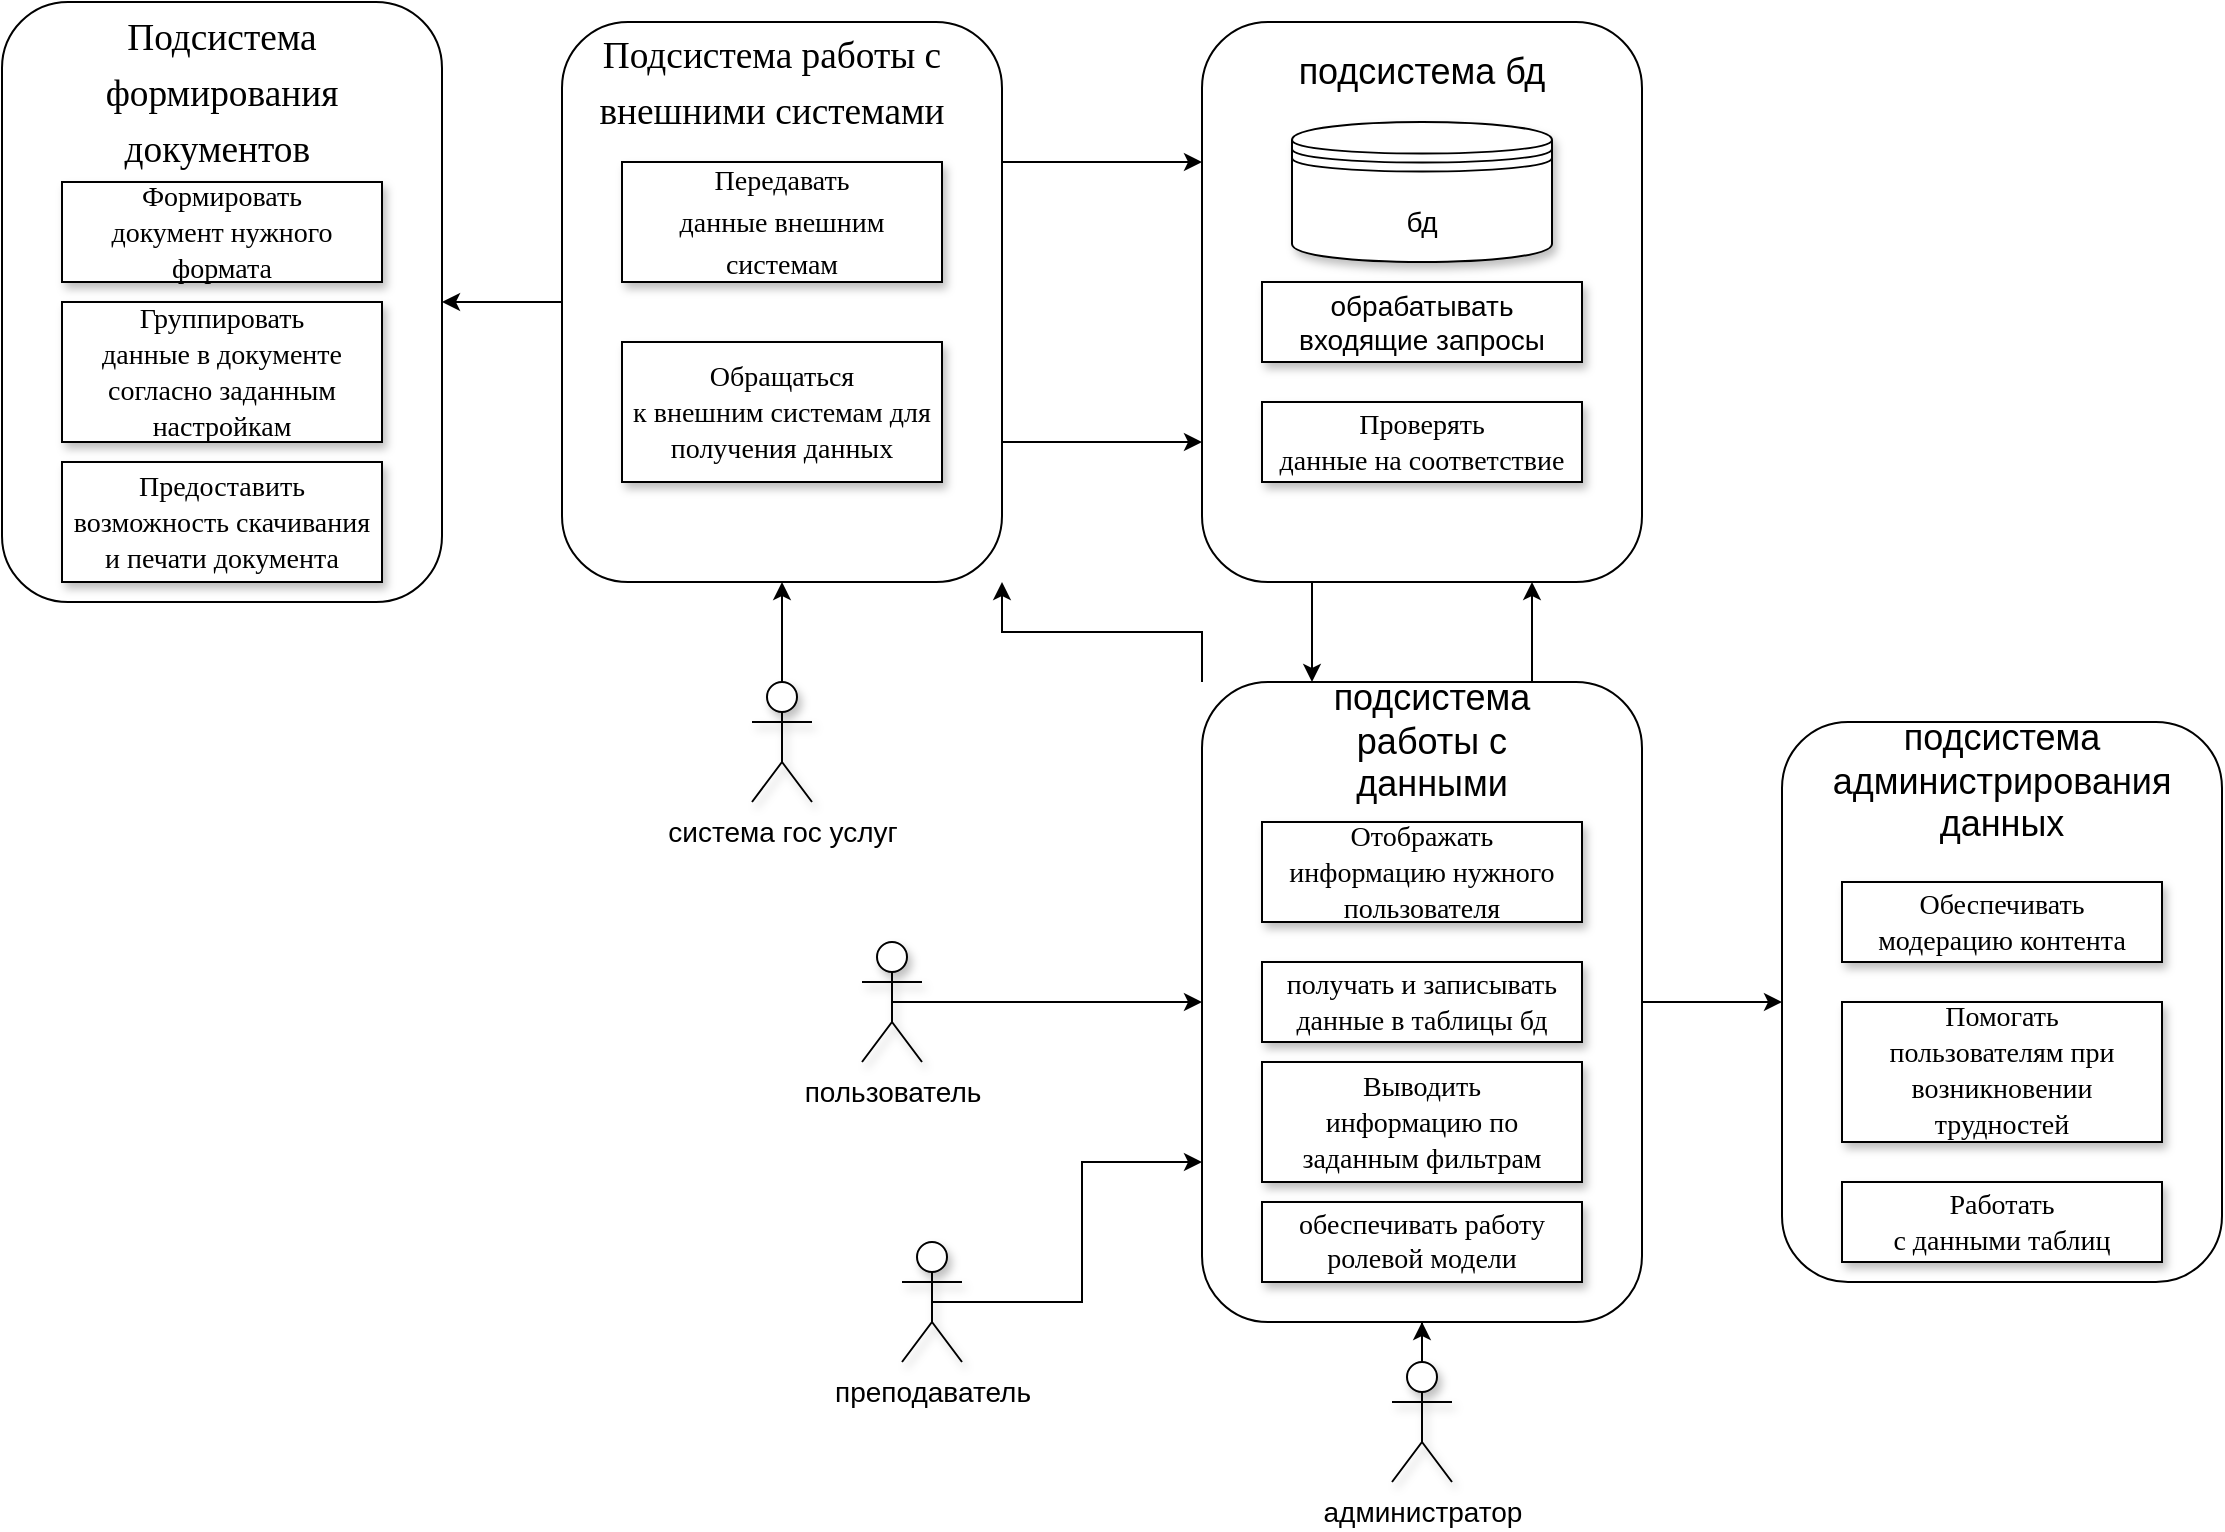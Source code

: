 <mxfile version="17.1.2" type="github">
  <diagram id="0LDRQkIn8O1QZU5tjKof" name="Page-1">
    <mxGraphModel dx="2617" dy="839" grid="1" gridSize="10" guides="1" tooltips="1" connect="1" arrows="1" fold="1" page="1" pageScale="1" pageWidth="827" pageHeight="1169" math="0" shadow="0">
      <root>
        <mxCell id="0" />
        <mxCell id="1" parent="0" />
        <mxCell id="NItQtO32SqaME0U2cCp2-9" value="" style="group" vertex="1" connectable="0" parent="1">
          <mxGeometry x="330" y="210" width="220" height="280" as="geometry" />
        </mxCell>
        <mxCell id="NItQtO32SqaME0U2cCp2-1" value="" style="rounded=1;whiteSpace=wrap;html=1;" vertex="1" parent="NItQtO32SqaME0U2cCp2-9">
          <mxGeometry width="220" height="280" as="geometry" />
        </mxCell>
        <mxCell id="NItQtO32SqaME0U2cCp2-2" value="" style="shape=datastore;whiteSpace=wrap;html=1;labelPosition=center;verticalLabelPosition=bottom;align=center;verticalAlign=top;shadow=1;" vertex="1" parent="NItQtO32SqaME0U2cCp2-9">
          <mxGeometry x="45" y="50" width="130" height="70" as="geometry" />
        </mxCell>
        <mxCell id="NItQtO32SqaME0U2cCp2-4" value="&lt;font style=&quot;font-size: 18px&quot;&gt;подсистема бд&lt;/font&gt;" style="text;html=1;strokeColor=none;fillColor=none;align=center;verticalAlign=middle;whiteSpace=wrap;rounded=0;" vertex="1" parent="NItQtO32SqaME0U2cCp2-9">
          <mxGeometry x="45" y="10" width="130" height="30" as="geometry" />
        </mxCell>
        <mxCell id="NItQtO32SqaME0U2cCp2-5" value="&lt;font style=&quot;font-size: 14px&quot;&gt;обрабатывать входящие запросы&lt;/font&gt;" style="rounded=0;whiteSpace=wrap;html=1;shadow=1;" vertex="1" parent="NItQtO32SqaME0U2cCp2-9">
          <mxGeometry x="30" y="130" width="160" height="40" as="geometry" />
        </mxCell>
        <mxCell id="NItQtO32SqaME0U2cCp2-6" value="&lt;span style=&quot;line-height: 150% ; font-family: &amp;#34;times new roman&amp;#34; , serif&quot;&gt;&lt;font style=&quot;font-size: 14px&quot;&gt;Проверять&lt;br/&gt;данные на соответствие&lt;/font&gt;&lt;/span&gt;" style="rounded=0;whiteSpace=wrap;html=1;shadow=1;" vertex="1" parent="NItQtO32SqaME0U2cCp2-9">
          <mxGeometry x="30" y="190" width="160" height="40" as="geometry" />
        </mxCell>
        <mxCell id="NItQtO32SqaME0U2cCp2-30" value="бд" style="text;html=1;strokeColor=none;fillColor=none;align=center;verticalAlign=middle;whiteSpace=wrap;rounded=0;shadow=1;fontSize=14;" vertex="1" parent="NItQtO32SqaME0U2cCp2-9">
          <mxGeometry x="80" y="85" width="60" height="30" as="geometry" />
        </mxCell>
        <mxCell id="NItQtO32SqaME0U2cCp2-55" style="edgeStyle=orthogonalEdgeStyle;rounded=0;orthogonalLoop=1;jettySize=auto;html=1;exitX=1;exitY=0.25;exitDx=0;exitDy=0;entryX=0;entryY=0.25;entryDx=0;entryDy=0;fontSize=14;" edge="1" parent="1" source="NItQtO32SqaME0U2cCp2-19" target="NItQtO32SqaME0U2cCp2-1">
          <mxGeometry relative="1" as="geometry" />
        </mxCell>
        <mxCell id="NItQtO32SqaME0U2cCp2-56" style="edgeStyle=orthogonalEdgeStyle;rounded=0;orthogonalLoop=1;jettySize=auto;html=1;exitX=1;exitY=0.75;exitDx=0;exitDy=0;entryX=0;entryY=0.75;entryDx=0;entryDy=0;fontSize=14;" edge="1" parent="1" source="NItQtO32SqaME0U2cCp2-19" target="NItQtO32SqaME0U2cCp2-1">
          <mxGeometry relative="1" as="geometry" />
        </mxCell>
        <mxCell id="NItQtO32SqaME0U2cCp2-57" style="edgeStyle=orthogonalEdgeStyle;rounded=0;orthogonalLoop=1;jettySize=auto;html=1;exitX=0;exitY=0.5;exitDx=0;exitDy=0;fontSize=14;" edge="1" parent="1" source="NItQtO32SqaME0U2cCp2-19" target="NItQtO32SqaME0U2cCp2-24">
          <mxGeometry relative="1" as="geometry" />
        </mxCell>
        <mxCell id="NItQtO32SqaME0U2cCp2-19" value="" style="rounded=1;whiteSpace=wrap;html=1;" vertex="1" parent="1">
          <mxGeometry x="10" y="210" width="220" height="280" as="geometry" />
        </mxCell>
        <mxCell id="NItQtO32SqaME0U2cCp2-20" value="&lt;span style=&quot;font-size: 14.0pt ; line-height: 150% ; font-family: &amp;#34;times new roman&amp;#34; , serif&quot;&gt;Подсистема работы с внешними системами&lt;/span&gt;" style="text;html=1;strokeColor=none;fillColor=none;align=center;verticalAlign=middle;whiteSpace=wrap;rounded=0;shadow=1;fontSize=18;" vertex="1" parent="1">
          <mxGeometry x="10" y="225" width="210" height="30" as="geometry" />
        </mxCell>
        <mxCell id="NItQtO32SqaME0U2cCp2-21" value="&lt;font style=&quot;font-size: 14px&quot;&gt;&lt;span style=&quot;line-height: 150% ; font-family: &amp;#34;times new roman&amp;#34; , serif&quot;&gt;Передавать&lt;br/&gt;данные внешним системам&lt;/span&gt;&lt;/font&gt;" style="rounded=0;whiteSpace=wrap;html=1;shadow=1;" vertex="1" parent="1">
          <mxGeometry x="40" y="280" width="160" height="60" as="geometry" />
        </mxCell>
        <mxCell id="NItQtO32SqaME0U2cCp2-22" value="&lt;span style=&quot;line-height: 150% ; font-family: &amp;#34;times new roman&amp;#34; , serif&quot;&gt;&lt;font style=&quot;font-size: 14px&quot;&gt;Обращаться&lt;br/&gt;к внешним системам для получения данных&lt;/font&gt;&lt;/span&gt;" style="rounded=0;whiteSpace=wrap;html=1;shadow=1;align=center;" vertex="1" parent="1">
          <mxGeometry x="40" y="370" width="160" height="70" as="geometry" />
        </mxCell>
        <mxCell id="NItQtO32SqaME0U2cCp2-33" value="" style="group" vertex="1" connectable="0" parent="1">
          <mxGeometry x="-270" y="200" width="220" height="300" as="geometry" />
        </mxCell>
        <mxCell id="NItQtO32SqaME0U2cCp2-24" value="" style="rounded=1;whiteSpace=wrap;html=1;" vertex="1" parent="NItQtO32SqaME0U2cCp2-33">
          <mxGeometry width="220" height="300" as="geometry" />
        </mxCell>
        <mxCell id="NItQtO32SqaME0U2cCp2-25" value="&lt;span style=&quot;font-size: 14.0pt ; line-height: 150% ; font-family: &amp;#34;times new roman&amp;#34; , serif&quot;&gt;Подсистема&lt;br/&gt;формирования документов&amp;nbsp;&lt;/span&gt;" style="text;html=1;strokeColor=none;fillColor=none;align=center;verticalAlign=middle;whiteSpace=wrap;rounded=0;shadow=1;fontSize=18;" vertex="1" parent="NItQtO32SqaME0U2cCp2-33">
          <mxGeometry x="20" y="30" width="180" height="30" as="geometry" />
        </mxCell>
        <mxCell id="NItQtO32SqaME0U2cCp2-26" value="&lt;span style=&quot;line-height: 150% ; font-family: &amp;#34;times new roman&amp;#34; , serif&quot;&gt;&lt;font style=&quot;font-size: 14px&quot;&gt;Формировать&lt;br/&gt;документ нужного формата&lt;/font&gt;&lt;/span&gt;" style="rounded=0;whiteSpace=wrap;html=1;shadow=1;" vertex="1" parent="NItQtO32SqaME0U2cCp2-33">
          <mxGeometry x="30" y="90" width="160" height="50" as="geometry" />
        </mxCell>
        <mxCell id="NItQtO32SqaME0U2cCp2-27" value="&lt;span style=&quot;line-height: 150% ; font-family: &amp;#34;times new roman&amp;#34; , serif&quot;&gt;&lt;font style=&quot;font-size: 14px&quot;&gt;Группировать&lt;br/&gt;данные в документе согласно заданным настройкам&lt;/font&gt;&lt;/span&gt;" style="rounded=0;whiteSpace=wrap;html=1;shadow=1;align=center;" vertex="1" parent="NItQtO32SqaME0U2cCp2-33">
          <mxGeometry x="30" y="150" width="160" height="70" as="geometry" />
        </mxCell>
        <mxCell id="NItQtO32SqaME0U2cCp2-28" value="&lt;span style=&quot;line-height: 150% ; font-family: &amp;#34;times new roman&amp;#34; , serif&quot;&gt;&lt;font style=&quot;font-size: 14px&quot;&gt;Предоставить&lt;br/&gt;возможность скачивания и печати документа&lt;/font&gt;&lt;/span&gt;" style="rounded=0;whiteSpace=wrap;html=1;shadow=1;" vertex="1" parent="NItQtO32SqaME0U2cCp2-33">
          <mxGeometry x="30" y="230" width="160" height="60" as="geometry" />
        </mxCell>
        <mxCell id="NItQtO32SqaME0U2cCp2-46" style="edgeStyle=orthogonalEdgeStyle;rounded=0;orthogonalLoop=1;jettySize=auto;html=1;exitX=1;exitY=0.5;exitDx=0;exitDy=0;entryX=0;entryY=0.5;entryDx=0;entryDy=0;fontSize=14;" edge="1" parent="1" source="NItQtO32SqaME0U2cCp2-34" target="NItQtO32SqaME0U2cCp2-7">
          <mxGeometry relative="1" as="geometry" />
        </mxCell>
        <mxCell id="NItQtO32SqaME0U2cCp2-52" style="edgeStyle=orthogonalEdgeStyle;rounded=0;orthogonalLoop=1;jettySize=auto;html=1;exitX=0.75;exitY=0;exitDx=0;exitDy=0;entryX=0.75;entryY=1;entryDx=0;entryDy=0;fontSize=14;" edge="1" parent="1" source="NItQtO32SqaME0U2cCp2-34" target="NItQtO32SqaME0U2cCp2-1">
          <mxGeometry relative="1" as="geometry" />
        </mxCell>
        <mxCell id="NItQtO32SqaME0U2cCp2-54" style="edgeStyle=orthogonalEdgeStyle;rounded=0;orthogonalLoop=1;jettySize=auto;html=1;exitX=0;exitY=0;exitDx=0;exitDy=0;entryX=1;entryY=1;entryDx=0;entryDy=0;fontSize=14;" edge="1" parent="1" source="NItQtO32SqaME0U2cCp2-34" target="NItQtO32SqaME0U2cCp2-19">
          <mxGeometry relative="1" as="geometry" />
        </mxCell>
        <mxCell id="NItQtO32SqaME0U2cCp2-34" value="" style="rounded=1;whiteSpace=wrap;html=1;" vertex="1" parent="1">
          <mxGeometry x="330" y="540" width="220" height="320" as="geometry" />
        </mxCell>
        <mxCell id="NItQtO32SqaME0U2cCp2-35" value="подсистема работы с данными" style="text;html=1;strokeColor=none;fillColor=none;align=center;verticalAlign=middle;whiteSpace=wrap;rounded=0;shadow=1;fontSize=18;" vertex="1" parent="1">
          <mxGeometry x="370" y="555" width="150" height="30" as="geometry" />
        </mxCell>
        <mxCell id="NItQtO32SqaME0U2cCp2-36" value="&lt;span style=&quot;line-height: 150% ; font-family: &amp;#34;times new roman&amp;#34; , serif&quot;&gt;&lt;font style=&quot;font-size: 14px&quot;&gt;Отображать&lt;br/&gt;информацию нужного пользователя&lt;/font&gt;&lt;/span&gt;" style="rounded=0;whiteSpace=wrap;html=1;shadow=1;" vertex="1" parent="1">
          <mxGeometry x="360" y="610" width="160" height="50" as="geometry" />
        </mxCell>
        <mxCell id="NItQtO32SqaME0U2cCp2-37" value="&lt;span style=&quot;line-height: 150% ; font-family: &amp;#34;times new roman&amp;#34; , serif&quot;&gt;&lt;font style=&quot;font-size: 14px&quot;&gt;Выводить&lt;br/&gt;информацию по заданным фильтрам&lt;/font&gt;&lt;/span&gt;" style="rounded=0;whiteSpace=wrap;html=1;shadow=1;align=center;" vertex="1" parent="1">
          <mxGeometry x="360" y="730" width="160" height="60" as="geometry" />
        </mxCell>
        <mxCell id="NItQtO32SqaME0U2cCp2-38" value="&lt;span style=&quot;line-height: 150% ; font-family: &amp;#34;times new roman&amp;#34; , serif&quot;&gt;&lt;font style=&quot;font-size: 14px&quot;&gt;получать и записывать&lt;br&gt;данные в таблицы бд&lt;/font&gt;&lt;/span&gt;" style="rounded=0;whiteSpace=wrap;html=1;shadow=1;" vertex="1" parent="1">
          <mxGeometry x="360" y="680" width="160" height="40" as="geometry" />
        </mxCell>
        <mxCell id="NItQtO32SqaME0U2cCp2-39" value="" style="group" vertex="1" connectable="0" parent="1">
          <mxGeometry x="620" y="560" width="220" height="280" as="geometry" />
        </mxCell>
        <mxCell id="NItQtO32SqaME0U2cCp2-7" value="" style="rounded=1;whiteSpace=wrap;html=1;" vertex="1" parent="NItQtO32SqaME0U2cCp2-39">
          <mxGeometry width="220" height="280" as="geometry" />
        </mxCell>
        <mxCell id="NItQtO32SqaME0U2cCp2-8" value="подсистема администрирования данных" style="text;html=1;strokeColor=none;fillColor=none;align=center;verticalAlign=middle;whiteSpace=wrap;rounded=0;shadow=1;fontSize=18;" vertex="1" parent="NItQtO32SqaME0U2cCp2-39">
          <mxGeometry x="80" y="15" width="60" height="30" as="geometry" />
        </mxCell>
        <mxCell id="NItQtO32SqaME0U2cCp2-10" value="&lt;span style=&quot;line-height: 150% ; font-family: &amp;#34;times new roman&amp;#34; , serif&quot;&gt;&lt;font style=&quot;font-size: 14px&quot;&gt;Обеспечивать&lt;br/&gt;модерацию контента&lt;/font&gt;&lt;/span&gt;" style="rounded=0;whiteSpace=wrap;html=1;shadow=1;" vertex="1" parent="NItQtO32SqaME0U2cCp2-39">
          <mxGeometry x="30" y="80" width="160" height="40" as="geometry" />
        </mxCell>
        <mxCell id="NItQtO32SqaME0U2cCp2-11" value="&lt;div&gt;&lt;span style=&quot;font-size: 14px ; font-family: &amp;#34;times new roman&amp;#34; , serif&quot;&gt;Помогать&lt;/span&gt;&lt;/div&gt;&lt;span style=&quot;line-height: 150% ; font-family: &amp;#34;times new roman&amp;#34; , serif&quot;&gt;&lt;div&gt;&lt;span style=&quot;font-size: 14px&quot;&gt;пользователям при возникновении трудностей&lt;/span&gt;&lt;/div&gt;&lt;/span&gt;" style="rounded=0;whiteSpace=wrap;html=1;shadow=1;align=center;" vertex="1" parent="NItQtO32SqaME0U2cCp2-39">
          <mxGeometry x="30" y="140" width="160" height="70" as="geometry" />
        </mxCell>
        <mxCell id="NItQtO32SqaME0U2cCp2-12" value="&lt;span style=&quot;line-height: 150% ; font-family: &amp;#34;times new roman&amp;#34; , serif&quot;&gt;&lt;font style=&quot;font-size: 14px&quot;&gt;Работать&lt;br/&gt;с данными таблиц&lt;/font&gt;&lt;/span&gt;" style="rounded=0;whiteSpace=wrap;html=1;shadow=1;" vertex="1" parent="NItQtO32SqaME0U2cCp2-39">
          <mxGeometry x="30" y="230" width="160" height="40" as="geometry" />
        </mxCell>
        <mxCell id="NItQtO32SqaME0U2cCp2-45" style="edgeStyle=orthogonalEdgeStyle;rounded=0;orthogonalLoop=1;jettySize=auto;html=1;exitX=0.5;exitY=0;exitDx=0;exitDy=0;exitPerimeter=0;fontSize=14;" edge="1" parent="1" source="NItQtO32SqaME0U2cCp2-41" target="NItQtO32SqaME0U2cCp2-34">
          <mxGeometry relative="1" as="geometry" />
        </mxCell>
        <mxCell id="NItQtO32SqaME0U2cCp2-41" value="администратор" style="shape=umlActor;verticalLabelPosition=bottom;verticalAlign=top;html=1;outlineConnect=0;shadow=1;fontSize=14;" vertex="1" parent="1">
          <mxGeometry x="425" y="880" width="30" height="60" as="geometry" />
        </mxCell>
        <mxCell id="NItQtO32SqaME0U2cCp2-44" style="edgeStyle=orthogonalEdgeStyle;rounded=0;orthogonalLoop=1;jettySize=auto;html=1;exitX=0.5;exitY=0.5;exitDx=0;exitDy=0;exitPerimeter=0;entryX=0;entryY=0.5;entryDx=0;entryDy=0;fontSize=14;" edge="1" parent="1" source="NItQtO32SqaME0U2cCp2-42" target="NItQtO32SqaME0U2cCp2-34">
          <mxGeometry relative="1" as="geometry" />
        </mxCell>
        <mxCell id="NItQtO32SqaME0U2cCp2-42" value="пользователь" style="shape=umlActor;verticalLabelPosition=bottom;verticalAlign=top;html=1;outlineConnect=0;shadow=1;fontSize=14;" vertex="1" parent="1">
          <mxGeometry x="160" y="670" width="30" height="60" as="geometry" />
        </mxCell>
        <mxCell id="NItQtO32SqaME0U2cCp2-50" style="edgeStyle=orthogonalEdgeStyle;rounded=0;orthogonalLoop=1;jettySize=auto;html=1;exitX=0.5;exitY=0;exitDx=0;exitDy=0;exitPerimeter=0;entryX=0.5;entryY=1;entryDx=0;entryDy=0;fontSize=14;" edge="1" parent="1" source="NItQtO32SqaME0U2cCp2-43" target="NItQtO32SqaME0U2cCp2-19">
          <mxGeometry relative="1" as="geometry" />
        </mxCell>
        <mxCell id="NItQtO32SqaME0U2cCp2-43" value="система гос услуг" style="shape=umlActor;verticalLabelPosition=bottom;verticalAlign=top;html=1;outlineConnect=0;shadow=1;fontSize=14;" vertex="1" parent="1">
          <mxGeometry x="105" y="540" width="30" height="60" as="geometry" />
        </mxCell>
        <mxCell id="NItQtO32SqaME0U2cCp2-49" style="edgeStyle=orthogonalEdgeStyle;rounded=0;orthogonalLoop=1;jettySize=auto;html=1;exitX=0.5;exitY=0.5;exitDx=0;exitDy=0;exitPerimeter=0;entryX=0;entryY=0.75;entryDx=0;entryDy=0;fontSize=14;" edge="1" parent="1" source="NItQtO32SqaME0U2cCp2-47" target="NItQtO32SqaME0U2cCp2-34">
          <mxGeometry relative="1" as="geometry" />
        </mxCell>
        <mxCell id="NItQtO32SqaME0U2cCp2-47" value="преподаватель" style="shape=umlActor;verticalLabelPosition=bottom;verticalAlign=top;html=1;outlineConnect=0;shadow=1;fontSize=14;" vertex="1" parent="1">
          <mxGeometry x="180" y="820" width="30" height="60" as="geometry" />
        </mxCell>
        <mxCell id="NItQtO32SqaME0U2cCp2-48" value="&lt;font face=&quot;times new roman, serif&quot;&gt;&lt;span style=&quot;font-size: 14px&quot;&gt;обеспечивать работу ролевой модели&lt;/span&gt;&lt;/font&gt;" style="rounded=0;whiteSpace=wrap;html=1;shadow=1;" vertex="1" parent="1">
          <mxGeometry x="360" y="800" width="160" height="40" as="geometry" />
        </mxCell>
        <mxCell id="NItQtO32SqaME0U2cCp2-51" style="edgeStyle=orthogonalEdgeStyle;rounded=0;orthogonalLoop=1;jettySize=auto;html=1;exitX=0.25;exitY=1;exitDx=0;exitDy=0;entryX=0.25;entryY=0;entryDx=0;entryDy=0;fontSize=14;" edge="1" parent="1" source="NItQtO32SqaME0U2cCp2-1" target="NItQtO32SqaME0U2cCp2-34">
          <mxGeometry relative="1" as="geometry" />
        </mxCell>
      </root>
    </mxGraphModel>
  </diagram>
</mxfile>
